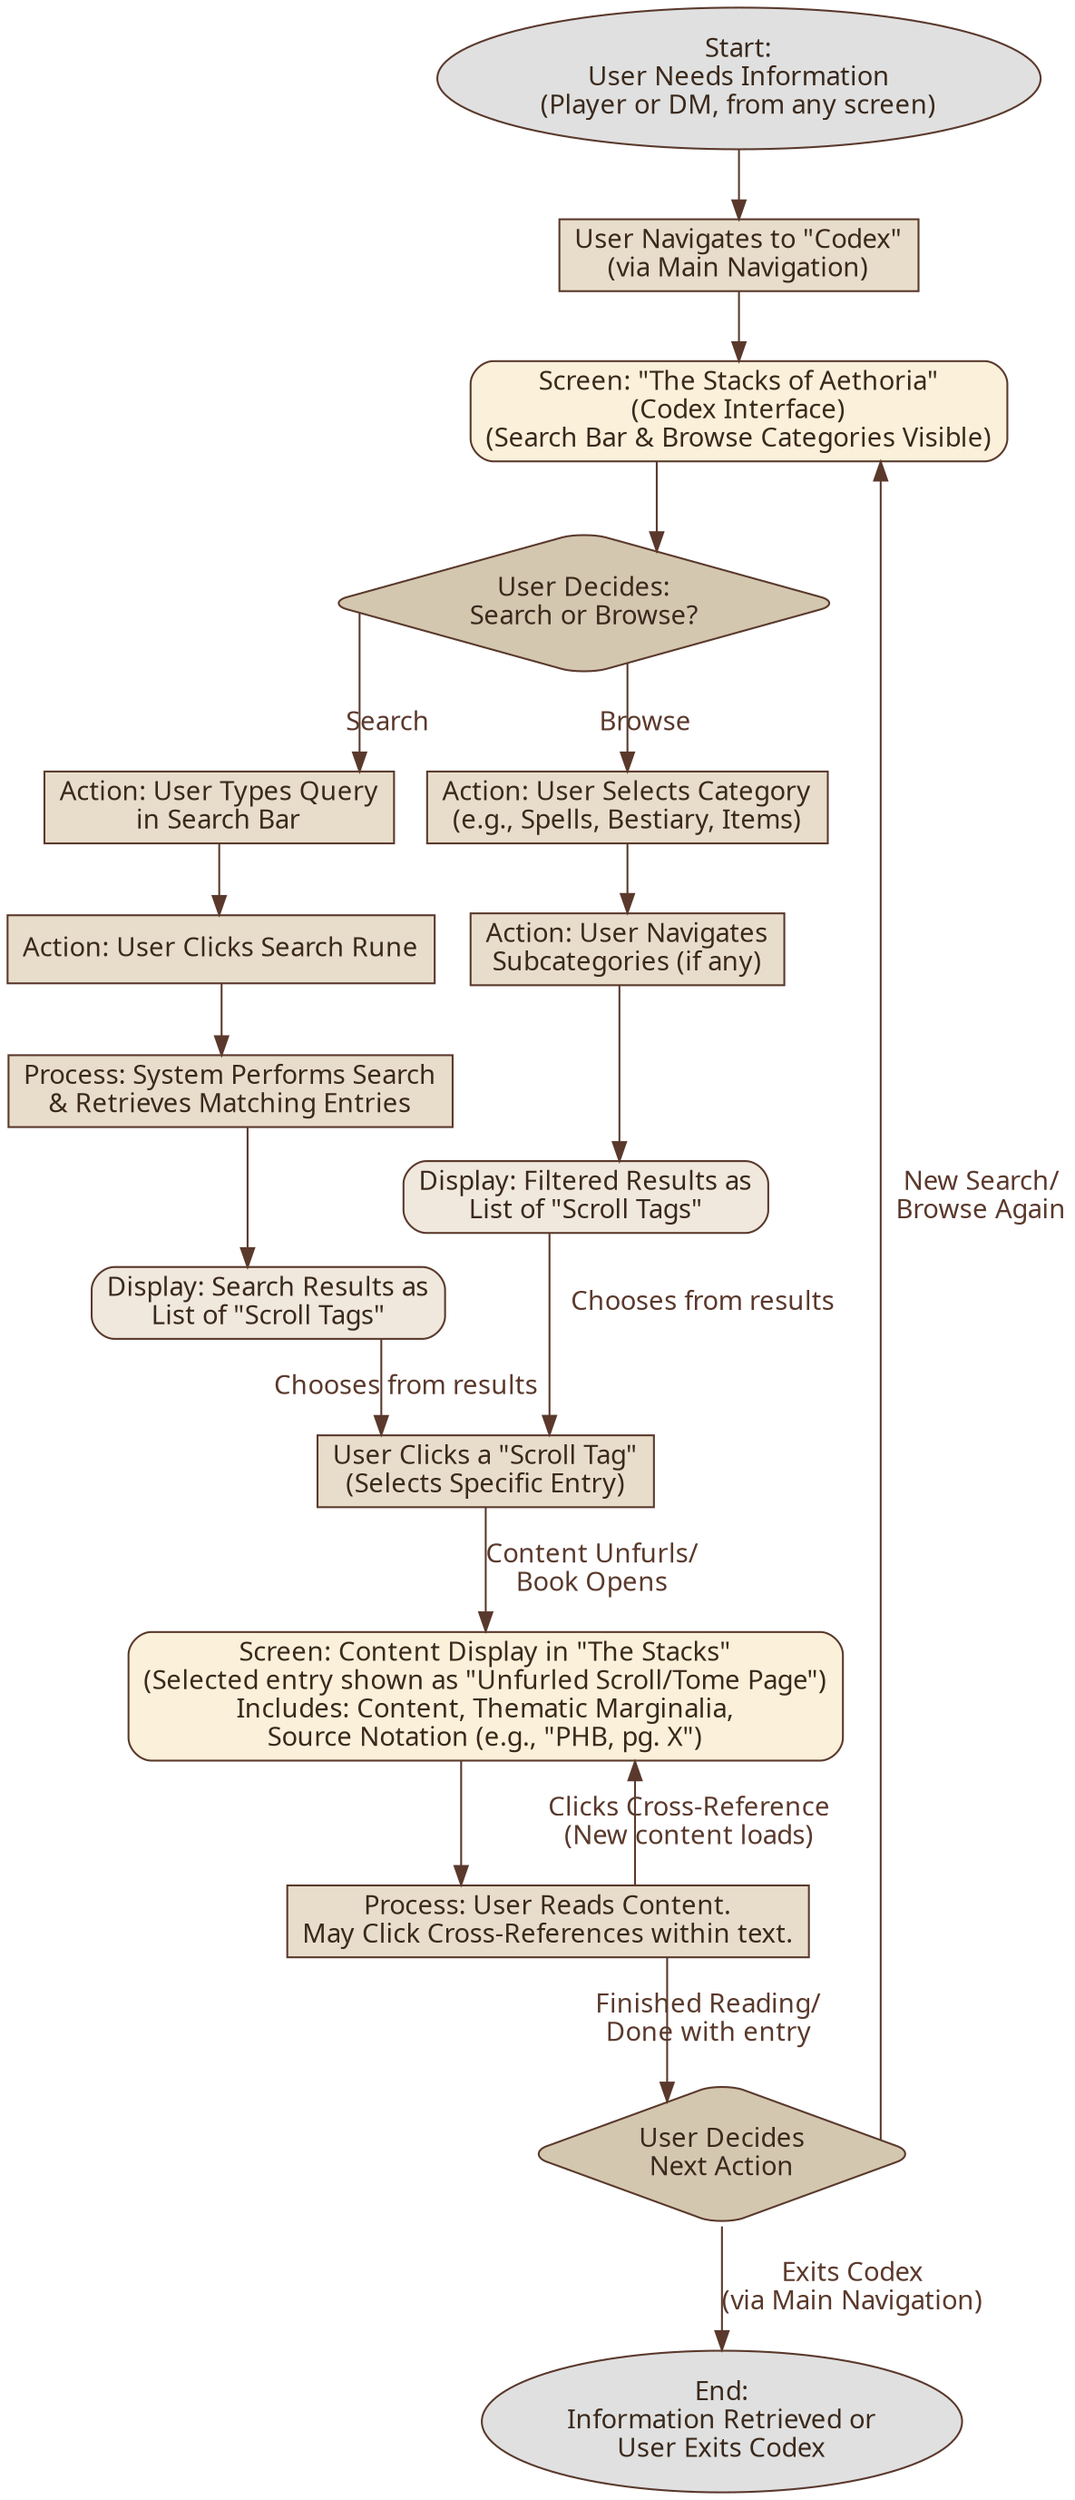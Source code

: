 digraph UserFlow4_UserConsultsCodex_Vertical {
    // General graph attributes
    rankdir="TB"; 
    node [shape="box", style="rounded,filled", fillcolor="#FBF0D9", fontname="IM Fell English", color="#5a392c", fontcolor="#3a291c"];
    edge [fontname="IM Fell English", fontcolor="#5a392c", color="#5a392c"];
    graph [splines="ortho"];

    // Nodes (Screens, Processes, Decisions)
    Start [label="Start:\nUser Needs Information\n(Player or DM, from any screen)", shape="ellipse", fillcolor="#E0E0E0"];
    
    NavigateToCodex [label="User Navigates to \"Codex\"\n(via Main Navigation)", shape="rectangle", style="filled", fillcolor="#E8DDCB"];
    
    CodexInterface [label="Screen: \"The Stacks of Aethoria\"\n(Codex Interface)\n(Search Bar & Browse Categories Visible)"];
    
    SearchOrBrowseDecision [label="User Decides:\nSearch or Browse?", shape="diamond", fillcolor="#D4C7B0"];
    
    // Path A: Search
    UserSearches [label="Action: User Types Query\nin Search Bar", shape="rectangle", style="filled", fillcolor="#E8DDCB"];
    ClickSearch [label="Action: User Clicks Search Rune", shape="rectangle", style="filled", fillcolor="#E8DDCB"];
    SystemSearches [label="Process: System Performs Search\n& Retrieves Matching Entries", shape="rectangle", style="filled", fillcolor="#E8DDCB"];
    DisplaySearchResults [label="Display: Search Results as\nList of \"Scroll Tags\"", fillcolor="#F0E8DD"];
    
    // Path B: Browse
    UserBrowses [label="Action: User Selects Category\n(e.g., Spells, Bestiary, Items)", shape="rectangle", style="filled", fillcolor="#E8DDCB"];
    NavigateSubcategories [label="Action: User Navigates\nSubcategories (if any)", shape="rectangle", style="filled", fillcolor="#E8DDCB"];
    DisplayBrowseResults [label="Display: Filtered Results as\nList of \"Scroll Tags\"", fillcolor="#F0E8DD"];
    
    // Converging Path
    SelectsEntry [label="User Clicks a \"Scroll Tag\"\n(Selects Specific Entry)", shape="rectangle", style="filled", fillcolor="#E8DDCB"];
    
    ViewContent [label="Screen: Content Display in \"The Stacks\"\n(Selected entry shown as \"Unfurled Scroll/Tome Page\")\nIncludes: Content, Thematic Marginalia,\nSource Notation (e.g., \"PHB, pg. X\")"];
    
    UserInteractsWithContent [label="Process: User Reads Content.\nMay Click Cross-References within text.", shape="rectangle", style="filled", fillcolor="#E8DDCB"];
    
    FurtherActionDecision [label="User Decides\nNext Action", shape="diamond", fillcolor="#D4C7B0"];

    End [label="End:\nInformation Retrieved or\nUser Exits Codex", shape="ellipse", fillcolor="#E0E0E0"];

    // Edges (Connections & Flow)
    Start -> NavigateToCodex;
    NavigateToCodex -> CodexInterface;
    CodexInterface -> SearchOrBrowseDecision;
    
    SearchOrBrowseDecision -> UserSearches [label="Search"];
    UserSearches -> ClickSearch;
    ClickSearch -> SystemSearches;
    SystemSearches -> DisplaySearchResults;
    DisplaySearchResults -> SelectsEntry [label="Chooses from results"];
    
    SearchOrBrowseDecision -> UserBrowses [label="Browse"];
    UserBrowses -> NavigateSubcategories; // This might be a loop or further steps
    NavigateSubcategories -> DisplayBrowseResults; // Or UserBrowses directly to DisplayBrowseResults if no subcategories
    DisplayBrowseResults -> SelectsEntry [label="Chooses from results"];
    
    SelectsEntry -> ViewContent [label="Content Unfurls/\nBook Opens"];
    ViewContent -> UserInteractsWithContent;
    UserInteractsWithContent -> ViewContent [label="Clicks Cross-Reference\n(New content loads)"]; // Loop for internal navigation
    UserInteractsWithContent -> FurtherActionDecision [label="Finished Reading/\nDone with entry"];
    
    FurtherActionDecision -> CodexInterface [label="New Search/\nBrowse Again"];
    FurtherActionDecision -> End [label="Exits Codex\n(via Main Navigation)"];
}